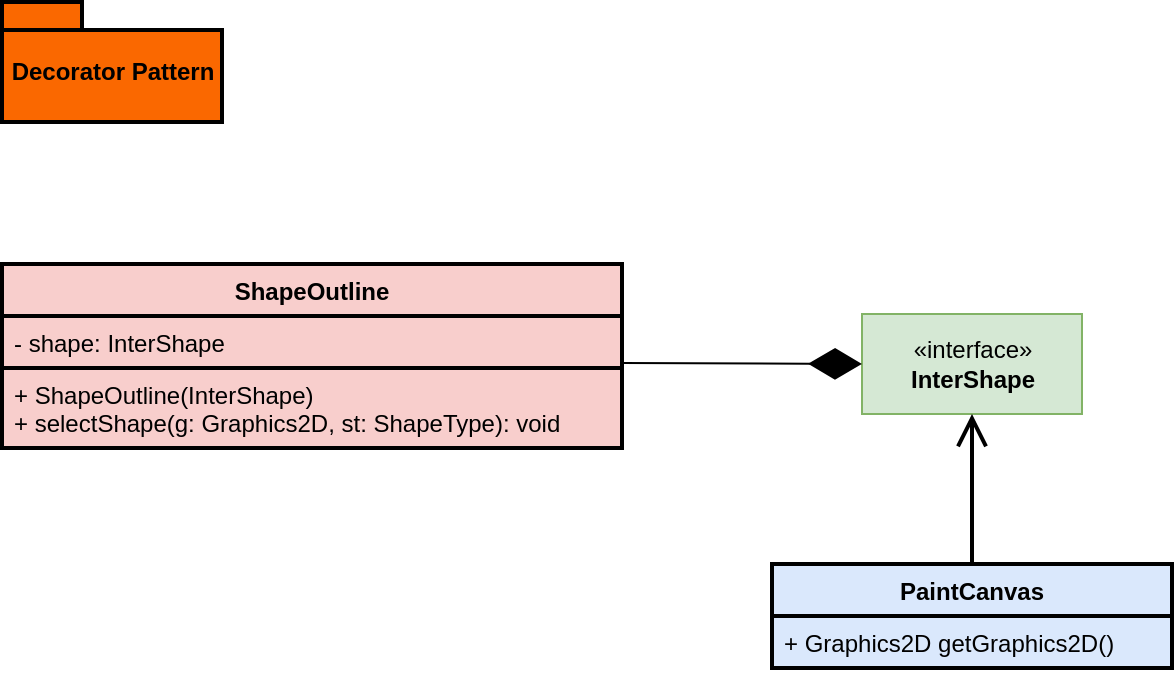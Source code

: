 <mxfile version="20.8.16" type="device"><diagram name="Page-1" id="kcye7pd1v_a6xmZWa1zX"><mxGraphModel dx="1034" dy="603" grid="1" gridSize="10" guides="1" tooltips="1" connect="1" arrows="1" fold="1" page="1" pageScale="1" pageWidth="827" pageHeight="1169" math="0" shadow="0"><root><mxCell id="0"/><mxCell id="1" parent="0"/><mxCell id="2KG_dWWfa09EzoADaSWZ-1" value="ShapeOutline" style="swimlane;fontStyle=1;align=center;verticalAlign=top;childLayout=stackLayout;horizontal=1;startSize=26;horizontalStack=0;resizeParent=1;resizeParentMax=0;resizeLast=0;collapsible=1;marginBottom=0;fillColor=#f8cecc;strokeColor=#000000;strokeWidth=2;" vertex="1" parent="1"><mxGeometry x="110" y="171" width="310" height="92" as="geometry"/></mxCell><mxCell id="2KG_dWWfa09EzoADaSWZ-2" value="- shape: InterShape" style="text;strokeColor=#000000;fillColor=#f8cecc;align=left;verticalAlign=top;spacingLeft=4;spacingRight=4;overflow=hidden;rotatable=0;points=[[0,0.5],[1,0.5]];portConstraint=eastwest;strokeWidth=2;" vertex="1" parent="2KG_dWWfa09EzoADaSWZ-1"><mxGeometry y="26" width="310" height="26" as="geometry"/></mxCell><mxCell id="2KG_dWWfa09EzoADaSWZ-4" value="+ ShapeOutline(InterShape)&#10;+ selectShape(g: Graphics2D, st: ShapeType): void" style="text;strokeColor=#000000;fillColor=#f8cecc;align=left;verticalAlign=top;spacingLeft=4;spacingRight=4;overflow=hidden;rotatable=0;points=[[0,0.5],[1,0.5]];portConstraint=eastwest;strokeWidth=2;" vertex="1" parent="2KG_dWWfa09EzoADaSWZ-1"><mxGeometry y="52" width="310" height="40" as="geometry"/></mxCell><mxCell id="2KG_dWWfa09EzoADaSWZ-5" value="«interface»&lt;br&gt;&lt;b&gt;InterShape&lt;/b&gt;" style="html=1;fillColor=#d5e8d4;strokeColor=#82b366;" vertex="1" parent="1"><mxGeometry x="540" y="196" width="110" height="50" as="geometry"/></mxCell><mxCell id="2KG_dWWfa09EzoADaSWZ-6" value="PaintCanvas" style="swimlane;fontStyle=1;align=center;verticalAlign=top;childLayout=stackLayout;horizontal=1;startSize=26;horizontalStack=0;resizeParent=1;resizeParentMax=0;resizeLast=0;collapsible=1;marginBottom=0;fillColor=#dae8fc;strokeColor=#000000;strokeWidth=2;" vertex="1" parent="1"><mxGeometry x="495" y="321" width="200" height="52" as="geometry"/></mxCell><mxCell id="2KG_dWWfa09EzoADaSWZ-7" value="+ Graphics2D getGraphics2D()" style="text;strokeColor=#000000;fillColor=#dae8fc;align=left;verticalAlign=top;spacingLeft=4;spacingRight=4;overflow=hidden;rotatable=0;points=[[0,0.5],[1,0.5]];portConstraint=eastwest;strokeWidth=2;" vertex="1" parent="2KG_dWWfa09EzoADaSWZ-6"><mxGeometry y="26" width="200" height="26" as="geometry"/></mxCell><mxCell id="2KG_dWWfa09EzoADaSWZ-10" value="" style="endArrow=diamondThin;endFill=1;endSize=24;html=1;rounded=0;" edge="1" parent="1"><mxGeometry width="160" relative="1" as="geometry"><mxPoint x="420" y="220.5" as="sourcePoint"/><mxPoint x="540" y="221" as="targetPoint"/></mxGeometry></mxCell><mxCell id="2KG_dWWfa09EzoADaSWZ-11" value="" style="endArrow=open;endFill=1;endSize=12;html=1;rounded=0;exitX=0.5;exitY=0;exitDx=0;exitDy=0;entryX=0.5;entryY=1;entryDx=0;entryDy=0;strokeWidth=2;" edge="1" parent="1" source="2KG_dWWfa09EzoADaSWZ-6" target="2KG_dWWfa09EzoADaSWZ-5"><mxGeometry width="160" relative="1" as="geometry"><mxPoint x="330" y="381" as="sourcePoint"/><mxPoint x="490" y="381" as="targetPoint"/></mxGeometry></mxCell><mxCell id="2KG_dWWfa09EzoADaSWZ-12" value="Decorator Pattern" style="shape=folder;fontStyle=1;spacingTop=10;tabWidth=40;tabHeight=14;tabPosition=left;html=1;strokeColor=#000000;strokeWidth=2;fillColor=#fa6800;fontColor=#000000;" vertex="1" parent="1"><mxGeometry x="110" y="40" width="110" height="60" as="geometry"/></mxCell></root></mxGraphModel></diagram></mxfile>